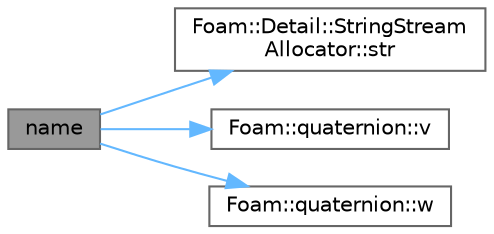 digraph "name"
{
 // LATEX_PDF_SIZE
  bgcolor="transparent";
  edge [fontname=Helvetica,fontsize=10,labelfontname=Helvetica,labelfontsize=10];
  node [fontname=Helvetica,fontsize=10,shape=box,height=0.2,width=0.4];
  rankdir="LR";
  Node1 [id="Node000001",label="name",height=0.2,width=0.4,color="gray40", fillcolor="grey60", style="filled", fontcolor="black",tooltip=" "];
  Node1 -> Node2 [id="edge1_Node000001_Node000002",color="steelblue1",style="solid",tooltip=" "];
  Node2 [id="Node000002",label="Foam::Detail::StringStream\lAllocator::str",height=0.2,width=0.4,color="grey40", fillcolor="white", style="filled",URL="$classFoam_1_1Detail_1_1StringStreamAllocator.html#a42576ec0b836ed2aa0b5322ca8459202",tooltip=" "];
  Node1 -> Node3 [id="edge2_Node000001_Node000003",color="steelblue1",style="solid",tooltip=" "];
  Node3 [id="Node000003",label="Foam::quaternion::v",height=0.2,width=0.4,color="grey40", fillcolor="white", style="filled",URL="$classFoam_1_1quaternion.html#a38625fa5e6b004cdbfd64e5898db5a3c",tooltip=" "];
  Node1 -> Node4 [id="edge3_Node000001_Node000004",color="steelblue1",style="solid",tooltip=" "];
  Node4 [id="Node000004",label="Foam::quaternion::w",height=0.2,width=0.4,color="grey40", fillcolor="white", style="filled",URL="$classFoam_1_1quaternion.html#a79ce3097e4d369700faa4e389abecc15",tooltip=" "];
}
